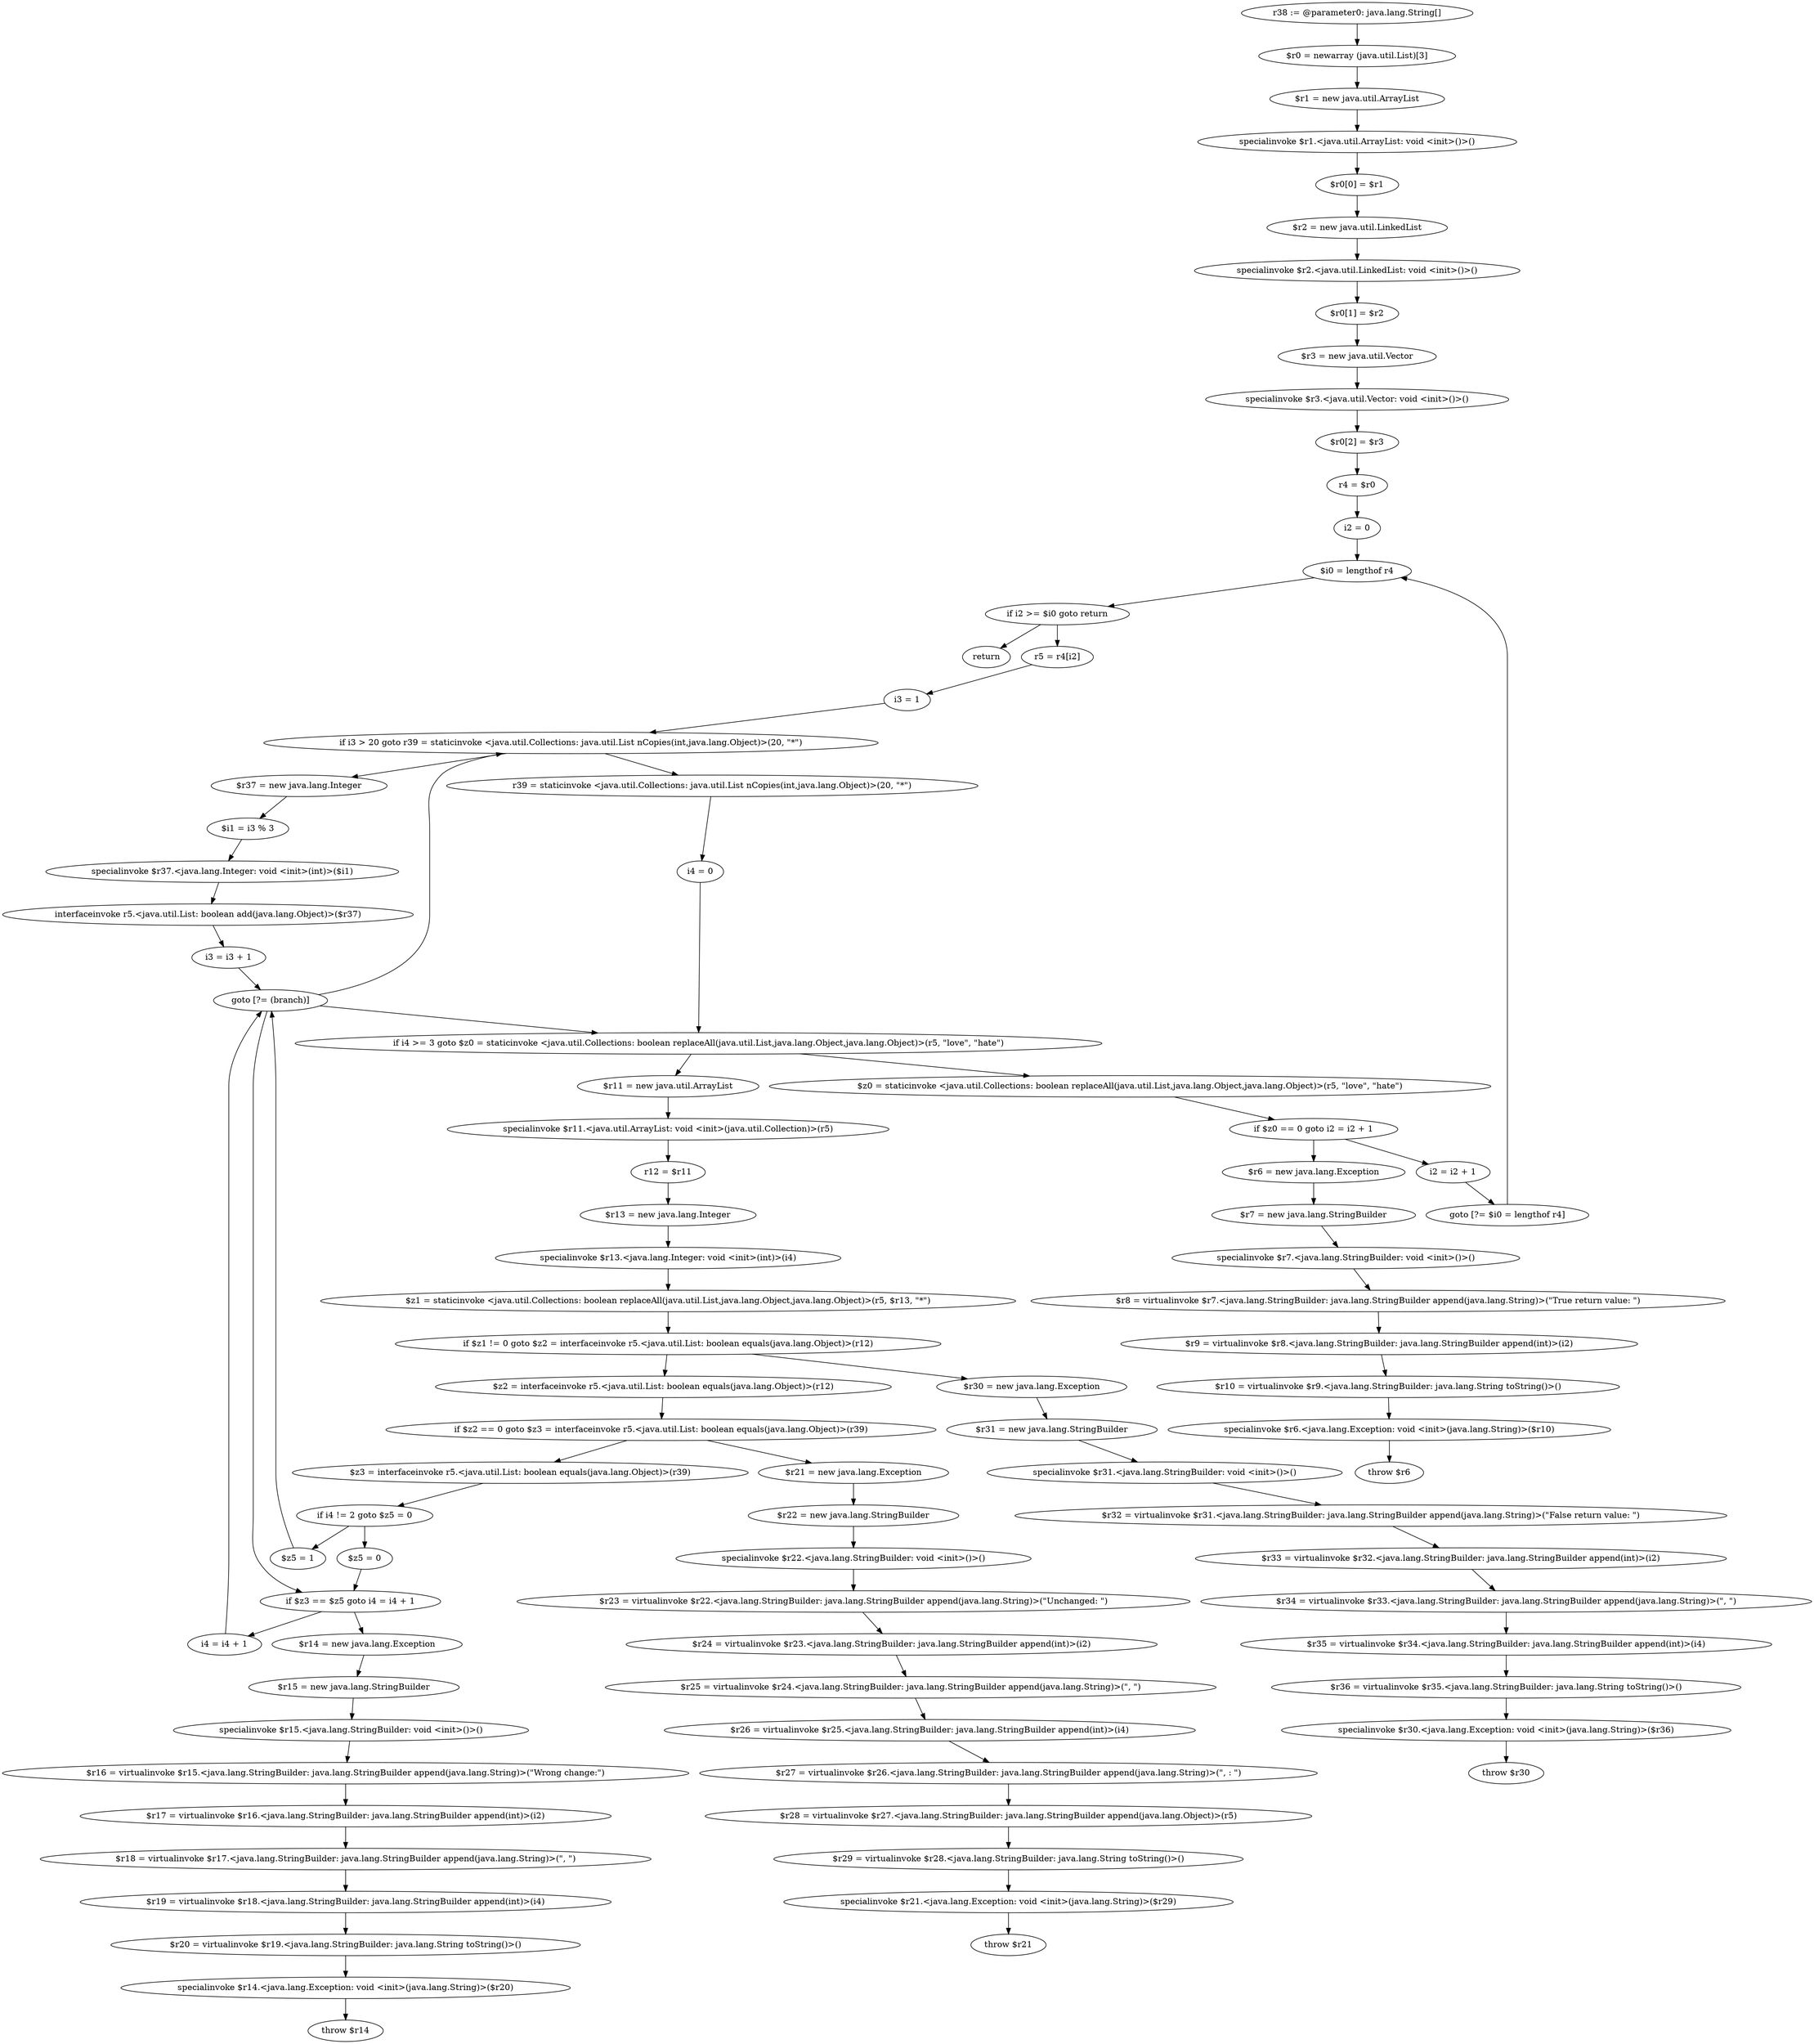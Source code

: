 digraph "unitGraph" {
    "r38 := @parameter0: java.lang.String[]"
    "$r0 = newarray (java.util.List)[3]"
    "$r1 = new java.util.ArrayList"
    "specialinvoke $r1.<java.util.ArrayList: void <init>()>()"
    "$r0[0] = $r1"
    "$r2 = new java.util.LinkedList"
    "specialinvoke $r2.<java.util.LinkedList: void <init>()>()"
    "$r0[1] = $r2"
    "$r3 = new java.util.Vector"
    "specialinvoke $r3.<java.util.Vector: void <init>()>()"
    "$r0[2] = $r3"
    "r4 = $r0"
    "i2 = 0"
    "$i0 = lengthof r4"
    "if i2 >= $i0 goto return"
    "r5 = r4[i2]"
    "i3 = 1"
    "if i3 > 20 goto r39 = staticinvoke <java.util.Collections: java.util.List nCopies(int,java.lang.Object)>(20, \"*\")"
    "$r37 = new java.lang.Integer"
    "$i1 = i3 % 3"
    "specialinvoke $r37.<java.lang.Integer: void <init>(int)>($i1)"
    "interfaceinvoke r5.<java.util.List: boolean add(java.lang.Object)>($r37)"
    "i3 = i3 + 1"
    "goto [?= (branch)]"
    "r39 = staticinvoke <java.util.Collections: java.util.List nCopies(int,java.lang.Object)>(20, \"*\")"
    "i4 = 0"
    "if i4 >= 3 goto $z0 = staticinvoke <java.util.Collections: boolean replaceAll(java.util.List,java.lang.Object,java.lang.Object)>(r5, \"love\", \"hate\")"
    "$r11 = new java.util.ArrayList"
    "specialinvoke $r11.<java.util.ArrayList: void <init>(java.util.Collection)>(r5)"
    "r12 = $r11"
    "$r13 = new java.lang.Integer"
    "specialinvoke $r13.<java.lang.Integer: void <init>(int)>(i4)"
    "$z1 = staticinvoke <java.util.Collections: boolean replaceAll(java.util.List,java.lang.Object,java.lang.Object)>(r5, $r13, \"*\")"
    "if $z1 != 0 goto $z2 = interfaceinvoke r5.<java.util.List: boolean equals(java.lang.Object)>(r12)"
    "$r30 = new java.lang.Exception"
    "$r31 = new java.lang.StringBuilder"
    "specialinvoke $r31.<java.lang.StringBuilder: void <init>()>()"
    "$r32 = virtualinvoke $r31.<java.lang.StringBuilder: java.lang.StringBuilder append(java.lang.String)>(\"False return value: \")"
    "$r33 = virtualinvoke $r32.<java.lang.StringBuilder: java.lang.StringBuilder append(int)>(i2)"
    "$r34 = virtualinvoke $r33.<java.lang.StringBuilder: java.lang.StringBuilder append(java.lang.String)>(\", \")"
    "$r35 = virtualinvoke $r34.<java.lang.StringBuilder: java.lang.StringBuilder append(int)>(i4)"
    "$r36 = virtualinvoke $r35.<java.lang.StringBuilder: java.lang.String toString()>()"
    "specialinvoke $r30.<java.lang.Exception: void <init>(java.lang.String)>($r36)"
    "throw $r30"
    "$z2 = interfaceinvoke r5.<java.util.List: boolean equals(java.lang.Object)>(r12)"
    "if $z2 == 0 goto $z3 = interfaceinvoke r5.<java.util.List: boolean equals(java.lang.Object)>(r39)"
    "$r21 = new java.lang.Exception"
    "$r22 = new java.lang.StringBuilder"
    "specialinvoke $r22.<java.lang.StringBuilder: void <init>()>()"
    "$r23 = virtualinvoke $r22.<java.lang.StringBuilder: java.lang.StringBuilder append(java.lang.String)>(\"Unchanged: \")"
    "$r24 = virtualinvoke $r23.<java.lang.StringBuilder: java.lang.StringBuilder append(int)>(i2)"
    "$r25 = virtualinvoke $r24.<java.lang.StringBuilder: java.lang.StringBuilder append(java.lang.String)>(\", \")"
    "$r26 = virtualinvoke $r25.<java.lang.StringBuilder: java.lang.StringBuilder append(int)>(i4)"
    "$r27 = virtualinvoke $r26.<java.lang.StringBuilder: java.lang.StringBuilder append(java.lang.String)>(\", : \")"
    "$r28 = virtualinvoke $r27.<java.lang.StringBuilder: java.lang.StringBuilder append(java.lang.Object)>(r5)"
    "$r29 = virtualinvoke $r28.<java.lang.StringBuilder: java.lang.String toString()>()"
    "specialinvoke $r21.<java.lang.Exception: void <init>(java.lang.String)>($r29)"
    "throw $r21"
    "$z3 = interfaceinvoke r5.<java.util.List: boolean equals(java.lang.Object)>(r39)"
    "if i4 != 2 goto $z5 = 0"
    "$z5 = 1"
    "$z5 = 0"
    "if $z3 == $z5 goto i4 = i4 + 1"
    "$r14 = new java.lang.Exception"
    "$r15 = new java.lang.StringBuilder"
    "specialinvoke $r15.<java.lang.StringBuilder: void <init>()>()"
    "$r16 = virtualinvoke $r15.<java.lang.StringBuilder: java.lang.StringBuilder append(java.lang.String)>(\"Wrong change:\")"
    "$r17 = virtualinvoke $r16.<java.lang.StringBuilder: java.lang.StringBuilder append(int)>(i2)"
    "$r18 = virtualinvoke $r17.<java.lang.StringBuilder: java.lang.StringBuilder append(java.lang.String)>(\", \")"
    "$r19 = virtualinvoke $r18.<java.lang.StringBuilder: java.lang.StringBuilder append(int)>(i4)"
    "$r20 = virtualinvoke $r19.<java.lang.StringBuilder: java.lang.String toString()>()"
    "specialinvoke $r14.<java.lang.Exception: void <init>(java.lang.String)>($r20)"
    "throw $r14"
    "i4 = i4 + 1"
    "$z0 = staticinvoke <java.util.Collections: boolean replaceAll(java.util.List,java.lang.Object,java.lang.Object)>(r5, \"love\", \"hate\")"
    "if $z0 == 0 goto i2 = i2 + 1"
    "$r6 = new java.lang.Exception"
    "$r7 = new java.lang.StringBuilder"
    "specialinvoke $r7.<java.lang.StringBuilder: void <init>()>()"
    "$r8 = virtualinvoke $r7.<java.lang.StringBuilder: java.lang.StringBuilder append(java.lang.String)>(\"True return value: \")"
    "$r9 = virtualinvoke $r8.<java.lang.StringBuilder: java.lang.StringBuilder append(int)>(i2)"
    "$r10 = virtualinvoke $r9.<java.lang.StringBuilder: java.lang.String toString()>()"
    "specialinvoke $r6.<java.lang.Exception: void <init>(java.lang.String)>($r10)"
    "throw $r6"
    "i2 = i2 + 1"
    "goto [?= $i0 = lengthof r4]"
    "return"
    "r38 := @parameter0: java.lang.String[]"->"$r0 = newarray (java.util.List)[3]";
    "$r0 = newarray (java.util.List)[3]"->"$r1 = new java.util.ArrayList";
    "$r1 = new java.util.ArrayList"->"specialinvoke $r1.<java.util.ArrayList: void <init>()>()";
    "specialinvoke $r1.<java.util.ArrayList: void <init>()>()"->"$r0[0] = $r1";
    "$r0[0] = $r1"->"$r2 = new java.util.LinkedList";
    "$r2 = new java.util.LinkedList"->"specialinvoke $r2.<java.util.LinkedList: void <init>()>()";
    "specialinvoke $r2.<java.util.LinkedList: void <init>()>()"->"$r0[1] = $r2";
    "$r0[1] = $r2"->"$r3 = new java.util.Vector";
    "$r3 = new java.util.Vector"->"specialinvoke $r3.<java.util.Vector: void <init>()>()";
    "specialinvoke $r3.<java.util.Vector: void <init>()>()"->"$r0[2] = $r3";
    "$r0[2] = $r3"->"r4 = $r0";
    "r4 = $r0"->"i2 = 0";
    "i2 = 0"->"$i0 = lengthof r4";
    "$i0 = lengthof r4"->"if i2 >= $i0 goto return";
    "if i2 >= $i0 goto return"->"r5 = r4[i2]";
    "if i2 >= $i0 goto return"->"return";
    "r5 = r4[i2]"->"i3 = 1";
    "i3 = 1"->"if i3 > 20 goto r39 = staticinvoke <java.util.Collections: java.util.List nCopies(int,java.lang.Object)>(20, \"*\")";
    "if i3 > 20 goto r39 = staticinvoke <java.util.Collections: java.util.List nCopies(int,java.lang.Object)>(20, \"*\")"->"$r37 = new java.lang.Integer";
    "if i3 > 20 goto r39 = staticinvoke <java.util.Collections: java.util.List nCopies(int,java.lang.Object)>(20, \"*\")"->"r39 = staticinvoke <java.util.Collections: java.util.List nCopies(int,java.lang.Object)>(20, \"*\")";
    "$r37 = new java.lang.Integer"->"$i1 = i3 % 3";
    "$i1 = i3 % 3"->"specialinvoke $r37.<java.lang.Integer: void <init>(int)>($i1)";
    "specialinvoke $r37.<java.lang.Integer: void <init>(int)>($i1)"->"interfaceinvoke r5.<java.util.List: boolean add(java.lang.Object)>($r37)";
    "interfaceinvoke r5.<java.util.List: boolean add(java.lang.Object)>($r37)"->"i3 = i3 + 1";
    "i3 = i3 + 1"->"goto [?= (branch)]";
    "goto [?= (branch)]"->"if i3 > 20 goto r39 = staticinvoke <java.util.Collections: java.util.List nCopies(int,java.lang.Object)>(20, \"*\")";
    "r39 = staticinvoke <java.util.Collections: java.util.List nCopies(int,java.lang.Object)>(20, \"*\")"->"i4 = 0";
    "i4 = 0"->"if i4 >= 3 goto $z0 = staticinvoke <java.util.Collections: boolean replaceAll(java.util.List,java.lang.Object,java.lang.Object)>(r5, \"love\", \"hate\")";
    "if i4 >= 3 goto $z0 = staticinvoke <java.util.Collections: boolean replaceAll(java.util.List,java.lang.Object,java.lang.Object)>(r5, \"love\", \"hate\")"->"$r11 = new java.util.ArrayList";
    "if i4 >= 3 goto $z0 = staticinvoke <java.util.Collections: boolean replaceAll(java.util.List,java.lang.Object,java.lang.Object)>(r5, \"love\", \"hate\")"->"$z0 = staticinvoke <java.util.Collections: boolean replaceAll(java.util.List,java.lang.Object,java.lang.Object)>(r5, \"love\", \"hate\")";
    "$r11 = new java.util.ArrayList"->"specialinvoke $r11.<java.util.ArrayList: void <init>(java.util.Collection)>(r5)";
    "specialinvoke $r11.<java.util.ArrayList: void <init>(java.util.Collection)>(r5)"->"r12 = $r11";
    "r12 = $r11"->"$r13 = new java.lang.Integer";
    "$r13 = new java.lang.Integer"->"specialinvoke $r13.<java.lang.Integer: void <init>(int)>(i4)";
    "specialinvoke $r13.<java.lang.Integer: void <init>(int)>(i4)"->"$z1 = staticinvoke <java.util.Collections: boolean replaceAll(java.util.List,java.lang.Object,java.lang.Object)>(r5, $r13, \"*\")";
    "$z1 = staticinvoke <java.util.Collections: boolean replaceAll(java.util.List,java.lang.Object,java.lang.Object)>(r5, $r13, \"*\")"->"if $z1 != 0 goto $z2 = interfaceinvoke r5.<java.util.List: boolean equals(java.lang.Object)>(r12)";
    "if $z1 != 0 goto $z2 = interfaceinvoke r5.<java.util.List: boolean equals(java.lang.Object)>(r12)"->"$r30 = new java.lang.Exception";
    "if $z1 != 0 goto $z2 = interfaceinvoke r5.<java.util.List: boolean equals(java.lang.Object)>(r12)"->"$z2 = interfaceinvoke r5.<java.util.List: boolean equals(java.lang.Object)>(r12)";
    "$r30 = new java.lang.Exception"->"$r31 = new java.lang.StringBuilder";
    "$r31 = new java.lang.StringBuilder"->"specialinvoke $r31.<java.lang.StringBuilder: void <init>()>()";
    "specialinvoke $r31.<java.lang.StringBuilder: void <init>()>()"->"$r32 = virtualinvoke $r31.<java.lang.StringBuilder: java.lang.StringBuilder append(java.lang.String)>(\"False return value: \")";
    "$r32 = virtualinvoke $r31.<java.lang.StringBuilder: java.lang.StringBuilder append(java.lang.String)>(\"False return value: \")"->"$r33 = virtualinvoke $r32.<java.lang.StringBuilder: java.lang.StringBuilder append(int)>(i2)";
    "$r33 = virtualinvoke $r32.<java.lang.StringBuilder: java.lang.StringBuilder append(int)>(i2)"->"$r34 = virtualinvoke $r33.<java.lang.StringBuilder: java.lang.StringBuilder append(java.lang.String)>(\", \")";
    "$r34 = virtualinvoke $r33.<java.lang.StringBuilder: java.lang.StringBuilder append(java.lang.String)>(\", \")"->"$r35 = virtualinvoke $r34.<java.lang.StringBuilder: java.lang.StringBuilder append(int)>(i4)";
    "$r35 = virtualinvoke $r34.<java.lang.StringBuilder: java.lang.StringBuilder append(int)>(i4)"->"$r36 = virtualinvoke $r35.<java.lang.StringBuilder: java.lang.String toString()>()";
    "$r36 = virtualinvoke $r35.<java.lang.StringBuilder: java.lang.String toString()>()"->"specialinvoke $r30.<java.lang.Exception: void <init>(java.lang.String)>($r36)";
    "specialinvoke $r30.<java.lang.Exception: void <init>(java.lang.String)>($r36)"->"throw $r30";
    "$z2 = interfaceinvoke r5.<java.util.List: boolean equals(java.lang.Object)>(r12)"->"if $z2 == 0 goto $z3 = interfaceinvoke r5.<java.util.List: boolean equals(java.lang.Object)>(r39)";
    "if $z2 == 0 goto $z3 = interfaceinvoke r5.<java.util.List: boolean equals(java.lang.Object)>(r39)"->"$r21 = new java.lang.Exception";
    "if $z2 == 0 goto $z3 = interfaceinvoke r5.<java.util.List: boolean equals(java.lang.Object)>(r39)"->"$z3 = interfaceinvoke r5.<java.util.List: boolean equals(java.lang.Object)>(r39)";
    "$r21 = new java.lang.Exception"->"$r22 = new java.lang.StringBuilder";
    "$r22 = new java.lang.StringBuilder"->"specialinvoke $r22.<java.lang.StringBuilder: void <init>()>()";
    "specialinvoke $r22.<java.lang.StringBuilder: void <init>()>()"->"$r23 = virtualinvoke $r22.<java.lang.StringBuilder: java.lang.StringBuilder append(java.lang.String)>(\"Unchanged: \")";
    "$r23 = virtualinvoke $r22.<java.lang.StringBuilder: java.lang.StringBuilder append(java.lang.String)>(\"Unchanged: \")"->"$r24 = virtualinvoke $r23.<java.lang.StringBuilder: java.lang.StringBuilder append(int)>(i2)";
    "$r24 = virtualinvoke $r23.<java.lang.StringBuilder: java.lang.StringBuilder append(int)>(i2)"->"$r25 = virtualinvoke $r24.<java.lang.StringBuilder: java.lang.StringBuilder append(java.lang.String)>(\", \")";
    "$r25 = virtualinvoke $r24.<java.lang.StringBuilder: java.lang.StringBuilder append(java.lang.String)>(\", \")"->"$r26 = virtualinvoke $r25.<java.lang.StringBuilder: java.lang.StringBuilder append(int)>(i4)";
    "$r26 = virtualinvoke $r25.<java.lang.StringBuilder: java.lang.StringBuilder append(int)>(i4)"->"$r27 = virtualinvoke $r26.<java.lang.StringBuilder: java.lang.StringBuilder append(java.lang.String)>(\", : \")";
    "$r27 = virtualinvoke $r26.<java.lang.StringBuilder: java.lang.StringBuilder append(java.lang.String)>(\", : \")"->"$r28 = virtualinvoke $r27.<java.lang.StringBuilder: java.lang.StringBuilder append(java.lang.Object)>(r5)";
    "$r28 = virtualinvoke $r27.<java.lang.StringBuilder: java.lang.StringBuilder append(java.lang.Object)>(r5)"->"$r29 = virtualinvoke $r28.<java.lang.StringBuilder: java.lang.String toString()>()";
    "$r29 = virtualinvoke $r28.<java.lang.StringBuilder: java.lang.String toString()>()"->"specialinvoke $r21.<java.lang.Exception: void <init>(java.lang.String)>($r29)";
    "specialinvoke $r21.<java.lang.Exception: void <init>(java.lang.String)>($r29)"->"throw $r21";
    "$z3 = interfaceinvoke r5.<java.util.List: boolean equals(java.lang.Object)>(r39)"->"if i4 != 2 goto $z5 = 0";
    "if i4 != 2 goto $z5 = 0"->"$z5 = 1";
    "if i4 != 2 goto $z5 = 0"->"$z5 = 0";
    "$z5 = 1"->"goto [?= (branch)]";
    "goto [?= (branch)]"->"if $z3 == $z5 goto i4 = i4 + 1";
    "$z5 = 0"->"if $z3 == $z5 goto i4 = i4 + 1";
    "if $z3 == $z5 goto i4 = i4 + 1"->"$r14 = new java.lang.Exception";
    "if $z3 == $z5 goto i4 = i4 + 1"->"i4 = i4 + 1";
    "$r14 = new java.lang.Exception"->"$r15 = new java.lang.StringBuilder";
    "$r15 = new java.lang.StringBuilder"->"specialinvoke $r15.<java.lang.StringBuilder: void <init>()>()";
    "specialinvoke $r15.<java.lang.StringBuilder: void <init>()>()"->"$r16 = virtualinvoke $r15.<java.lang.StringBuilder: java.lang.StringBuilder append(java.lang.String)>(\"Wrong change:\")";
    "$r16 = virtualinvoke $r15.<java.lang.StringBuilder: java.lang.StringBuilder append(java.lang.String)>(\"Wrong change:\")"->"$r17 = virtualinvoke $r16.<java.lang.StringBuilder: java.lang.StringBuilder append(int)>(i2)";
    "$r17 = virtualinvoke $r16.<java.lang.StringBuilder: java.lang.StringBuilder append(int)>(i2)"->"$r18 = virtualinvoke $r17.<java.lang.StringBuilder: java.lang.StringBuilder append(java.lang.String)>(\", \")";
    "$r18 = virtualinvoke $r17.<java.lang.StringBuilder: java.lang.StringBuilder append(java.lang.String)>(\", \")"->"$r19 = virtualinvoke $r18.<java.lang.StringBuilder: java.lang.StringBuilder append(int)>(i4)";
    "$r19 = virtualinvoke $r18.<java.lang.StringBuilder: java.lang.StringBuilder append(int)>(i4)"->"$r20 = virtualinvoke $r19.<java.lang.StringBuilder: java.lang.String toString()>()";
    "$r20 = virtualinvoke $r19.<java.lang.StringBuilder: java.lang.String toString()>()"->"specialinvoke $r14.<java.lang.Exception: void <init>(java.lang.String)>($r20)";
    "specialinvoke $r14.<java.lang.Exception: void <init>(java.lang.String)>($r20)"->"throw $r14";
    "i4 = i4 + 1"->"goto [?= (branch)]";
    "goto [?= (branch)]"->"if i4 >= 3 goto $z0 = staticinvoke <java.util.Collections: boolean replaceAll(java.util.List,java.lang.Object,java.lang.Object)>(r5, \"love\", \"hate\")";
    "$z0 = staticinvoke <java.util.Collections: boolean replaceAll(java.util.List,java.lang.Object,java.lang.Object)>(r5, \"love\", \"hate\")"->"if $z0 == 0 goto i2 = i2 + 1";
    "if $z0 == 0 goto i2 = i2 + 1"->"$r6 = new java.lang.Exception";
    "if $z0 == 0 goto i2 = i2 + 1"->"i2 = i2 + 1";
    "$r6 = new java.lang.Exception"->"$r7 = new java.lang.StringBuilder";
    "$r7 = new java.lang.StringBuilder"->"specialinvoke $r7.<java.lang.StringBuilder: void <init>()>()";
    "specialinvoke $r7.<java.lang.StringBuilder: void <init>()>()"->"$r8 = virtualinvoke $r7.<java.lang.StringBuilder: java.lang.StringBuilder append(java.lang.String)>(\"True return value: \")";
    "$r8 = virtualinvoke $r7.<java.lang.StringBuilder: java.lang.StringBuilder append(java.lang.String)>(\"True return value: \")"->"$r9 = virtualinvoke $r8.<java.lang.StringBuilder: java.lang.StringBuilder append(int)>(i2)";
    "$r9 = virtualinvoke $r8.<java.lang.StringBuilder: java.lang.StringBuilder append(int)>(i2)"->"$r10 = virtualinvoke $r9.<java.lang.StringBuilder: java.lang.String toString()>()";
    "$r10 = virtualinvoke $r9.<java.lang.StringBuilder: java.lang.String toString()>()"->"specialinvoke $r6.<java.lang.Exception: void <init>(java.lang.String)>($r10)";
    "specialinvoke $r6.<java.lang.Exception: void <init>(java.lang.String)>($r10)"->"throw $r6";
    "i2 = i2 + 1"->"goto [?= $i0 = lengthof r4]";
    "goto [?= $i0 = lengthof r4]"->"$i0 = lengthof r4";
}
